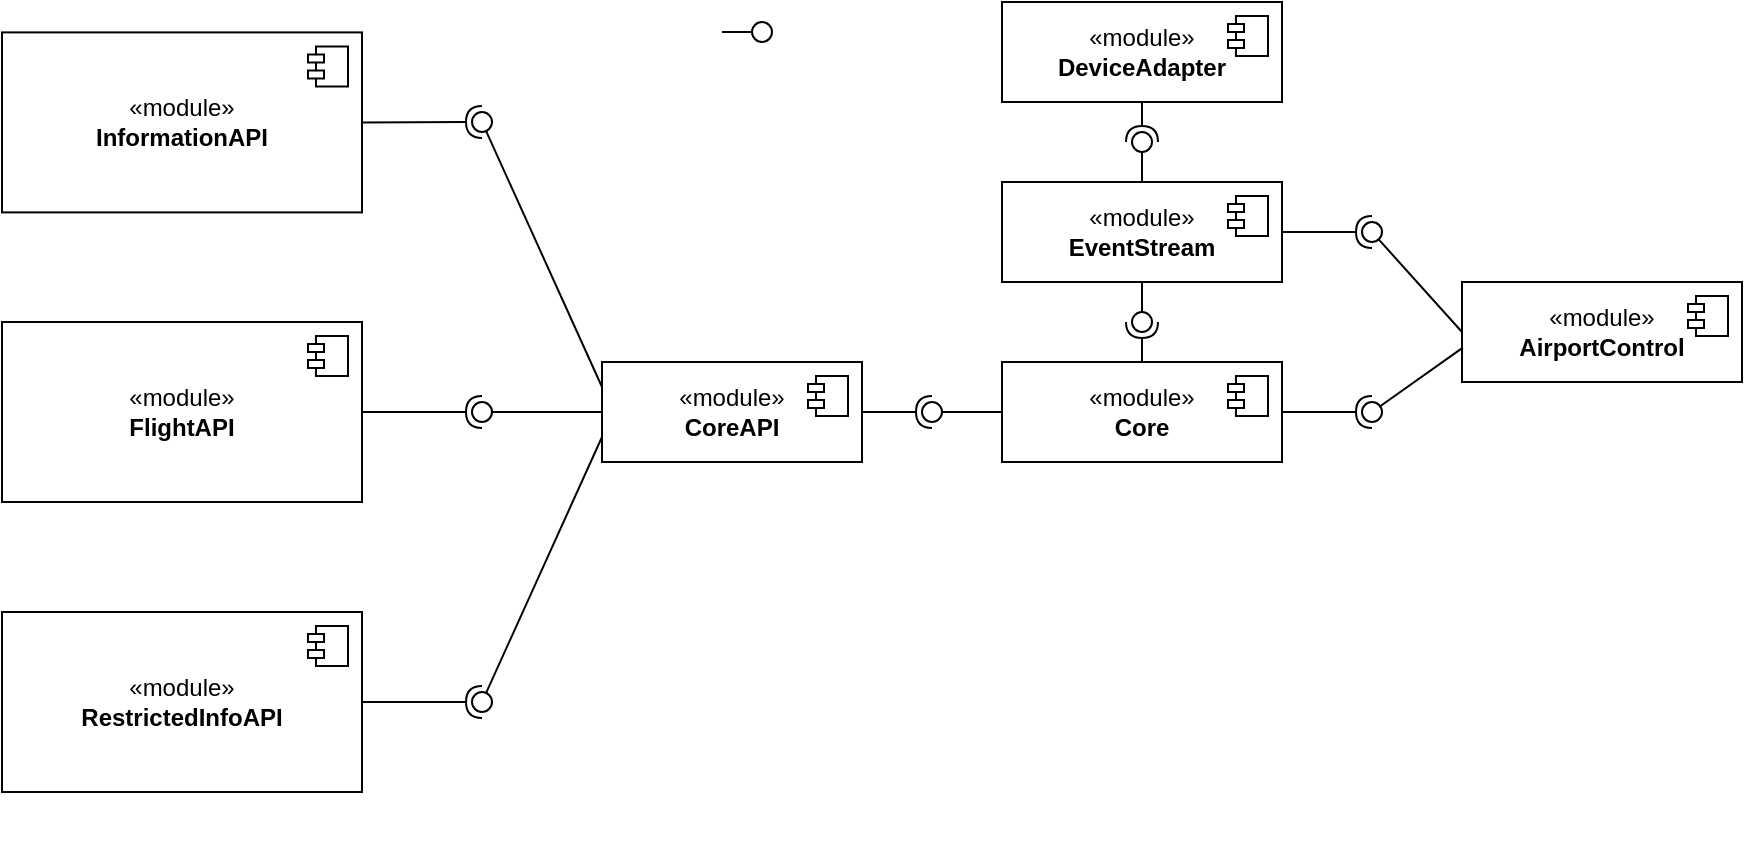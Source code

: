 <mxfile version="23.1.6" type="github">
  <diagram name="Page-1" id="HcmS3u_ktw_YCwsRuwHg">
    <mxGraphModel dx="934" dy="676" grid="1" gridSize="10" guides="1" tooltips="1" connect="1" arrows="1" fold="1" page="1" pageScale="1" pageWidth="827" pageHeight="1169" math="0" shadow="0">
      <root>
        <mxCell id="0" />
        <mxCell id="1" parent="0" />
        <mxCell id="WJw3mbz3F_eYc_uWYeea-5" value="«module»&lt;br&gt;&lt;b&gt;InformationAPI&lt;/b&gt;" style="html=1;dropTarget=0;whiteSpace=wrap;" vertex="1" parent="1">
          <mxGeometry x="40" y="55.2" width="180" height="90" as="geometry" />
        </mxCell>
        <mxCell id="WJw3mbz3F_eYc_uWYeea-6" value="" style="shape=module;jettyWidth=8;jettyHeight=4;" vertex="1" parent="WJw3mbz3F_eYc_uWYeea-5">
          <mxGeometry x="1" width="20" height="20" relative="1" as="geometry">
            <mxPoint x="-27" y="7" as="offset" />
          </mxGeometry>
        </mxCell>
        <mxCell id="WJw3mbz3F_eYc_uWYeea-7" value="«module»&lt;br&gt;&lt;b&gt;FlightAPI&lt;/b&gt;" style="html=1;dropTarget=0;whiteSpace=wrap;" vertex="1" parent="1">
          <mxGeometry x="40" y="200" width="180" height="90" as="geometry" />
        </mxCell>
        <mxCell id="WJw3mbz3F_eYc_uWYeea-8" value="" style="shape=module;jettyWidth=8;jettyHeight=4;" vertex="1" parent="WJw3mbz3F_eYc_uWYeea-7">
          <mxGeometry x="1" width="20" height="20" relative="1" as="geometry">
            <mxPoint x="-27" y="7" as="offset" />
          </mxGeometry>
        </mxCell>
        <mxCell id="WJw3mbz3F_eYc_uWYeea-9" value="«module»&lt;br&gt;&lt;b&gt;RestrictedInfoAPI&lt;/b&gt;" style="html=1;dropTarget=0;whiteSpace=wrap;" vertex="1" parent="1">
          <mxGeometry x="40" y="345" width="180" height="90" as="geometry" />
        </mxCell>
        <mxCell id="WJw3mbz3F_eYc_uWYeea-10" value="" style="shape=module;jettyWidth=8;jettyHeight=4;" vertex="1" parent="WJw3mbz3F_eYc_uWYeea-9">
          <mxGeometry x="1" width="20" height="20" relative="1" as="geometry">
            <mxPoint x="-27" y="7" as="offset" />
          </mxGeometry>
        </mxCell>
        <mxCell id="WJw3mbz3F_eYc_uWYeea-11" value="«module»&lt;br&gt;&lt;b&gt;Core&lt;/b&gt;" style="html=1;dropTarget=0;whiteSpace=wrap;" vertex="1" parent="1">
          <mxGeometry x="540" y="220" width="140" height="50" as="geometry" />
        </mxCell>
        <mxCell id="WJw3mbz3F_eYc_uWYeea-12" value="" style="shape=module;jettyWidth=8;jettyHeight=4;" vertex="1" parent="WJw3mbz3F_eYc_uWYeea-11">
          <mxGeometry x="1" width="20" height="20" relative="1" as="geometry">
            <mxPoint x="-27" y="7" as="offset" />
          </mxGeometry>
        </mxCell>
        <mxCell id="WJw3mbz3F_eYc_uWYeea-15" value="«module»&lt;br&gt;&lt;b&gt;EventStream&lt;/b&gt;" style="html=1;dropTarget=0;whiteSpace=wrap;" vertex="1" parent="1">
          <mxGeometry x="540" y="130" width="140" height="50" as="geometry" />
        </mxCell>
        <mxCell id="WJw3mbz3F_eYc_uWYeea-16" value="" style="shape=module;jettyWidth=8;jettyHeight=4;" vertex="1" parent="WJw3mbz3F_eYc_uWYeea-15">
          <mxGeometry x="1" width="20" height="20" relative="1" as="geometry">
            <mxPoint x="-27" y="7" as="offset" />
          </mxGeometry>
        </mxCell>
        <mxCell id="WJw3mbz3F_eYc_uWYeea-27" value="" style="rounded=0;orthogonalLoop=1;jettySize=auto;html=1;endArrow=halfCircle;endFill=0;endSize=6;strokeWidth=1;sketch=0;exitX=1;exitY=0.5;exitDx=0;exitDy=0;" edge="1" parent="1" source="WJw3mbz3F_eYc_uWYeea-5">
          <mxGeometry relative="1" as="geometry">
            <mxPoint x="390" y="105" as="sourcePoint" />
            <mxPoint x="280" y="100" as="targetPoint" />
          </mxGeometry>
        </mxCell>
        <mxCell id="WJw3mbz3F_eYc_uWYeea-29" value="" style="ellipse;whiteSpace=wrap;html=1;align=center;aspect=fixed;fillColor=none;strokeColor=none;resizable=0;perimeter=centerPerimeter;rotatable=0;allowArrows=0;points=[];outlineConnect=1;" vertex="1" parent="1">
          <mxGeometry x="330" y="100" width="10" height="10" as="geometry" />
        </mxCell>
        <mxCell id="WJw3mbz3F_eYc_uWYeea-30" value="" style="rounded=0;orthogonalLoop=1;jettySize=auto;html=1;endArrow=halfCircle;endFill=0;endSize=6;strokeWidth=1;sketch=0;fontSize=12;curved=1;exitX=1;exitY=0.5;exitDx=0;exitDy=0;" edge="1" parent="1" source="WJw3mbz3F_eYc_uWYeea-7">
          <mxGeometry relative="1" as="geometry">
            <mxPoint x="425" y="255" as="sourcePoint" />
            <mxPoint x="280" y="245" as="targetPoint" />
          </mxGeometry>
        </mxCell>
        <mxCell id="WJw3mbz3F_eYc_uWYeea-31" value="" style="ellipse;whiteSpace=wrap;html=1;align=center;aspect=fixed;fillColor=none;strokeColor=none;resizable=0;perimeter=centerPerimeter;rotatable=0;allowArrows=0;points=[];outlineConnect=1;" vertex="1" parent="1">
          <mxGeometry x="400" y="250" width="10" height="10" as="geometry" />
        </mxCell>
        <mxCell id="WJw3mbz3F_eYc_uWYeea-33" value="" style="rounded=0;orthogonalLoop=1;jettySize=auto;html=1;endArrow=halfCircle;endFill=0;endSize=6;strokeWidth=1;sketch=0;fontSize=12;curved=1;exitX=1;exitY=0.5;exitDx=0;exitDy=0;" edge="1" parent="1" source="WJw3mbz3F_eYc_uWYeea-9">
          <mxGeometry relative="1" as="geometry">
            <mxPoint x="335" y="405" as="sourcePoint" />
            <mxPoint x="280" y="390" as="targetPoint" />
          </mxGeometry>
        </mxCell>
        <mxCell id="WJw3mbz3F_eYc_uWYeea-34" value="" style="ellipse;whiteSpace=wrap;html=1;align=center;aspect=fixed;fillColor=none;strokeColor=none;resizable=0;perimeter=centerPerimeter;rotatable=0;allowArrows=0;points=[];outlineConnect=1;" vertex="1" parent="1">
          <mxGeometry x="310" y="400" width="10" height="10" as="geometry" />
        </mxCell>
        <mxCell id="WJw3mbz3F_eYc_uWYeea-35" value="«module»&lt;br&gt;&lt;b&gt;CoreAPI&lt;/b&gt;" style="html=1;dropTarget=0;whiteSpace=wrap;" vertex="1" parent="1">
          <mxGeometry x="340" y="220" width="130" height="50" as="geometry" />
        </mxCell>
        <mxCell id="WJw3mbz3F_eYc_uWYeea-36" value="" style="shape=module;jettyWidth=8;jettyHeight=4;" vertex="1" parent="WJw3mbz3F_eYc_uWYeea-35">
          <mxGeometry x="1" width="20" height="20" relative="1" as="geometry">
            <mxPoint x="-27" y="7" as="offset" />
          </mxGeometry>
        </mxCell>
        <mxCell id="WJw3mbz3F_eYc_uWYeea-44" value="" style="rounded=0;orthogonalLoop=1;jettySize=auto;html=1;endArrow=oval;endFill=0;sketch=0;sourcePerimeterSpacing=0;targetPerimeterSpacing=0;endSize=10;" edge="1" parent="1">
          <mxGeometry relative="1" as="geometry">
            <mxPoint x="400" y="55" as="sourcePoint" />
            <mxPoint x="420" y="55" as="targetPoint" />
          </mxGeometry>
        </mxCell>
        <mxCell id="WJw3mbz3F_eYc_uWYeea-46" value="" style="rounded=0;orthogonalLoop=1;jettySize=auto;html=1;endArrow=oval;endFill=0;sketch=0;sourcePerimeterSpacing=0;targetPerimeterSpacing=0;endSize=10;exitX=0;exitY=0.5;exitDx=0;exitDy=0;" edge="1" parent="1" source="WJw3mbz3F_eYc_uWYeea-35">
          <mxGeometry relative="1" as="geometry">
            <mxPoint x="410" y="65" as="sourcePoint" />
            <mxPoint x="280" y="245" as="targetPoint" />
          </mxGeometry>
        </mxCell>
        <mxCell id="WJw3mbz3F_eYc_uWYeea-47" value="" style="rounded=0;orthogonalLoop=1;jettySize=auto;html=1;endArrow=oval;endFill=0;sketch=0;sourcePerimeterSpacing=0;targetPerimeterSpacing=0;endSize=10;exitX=0;exitY=0.25;exitDx=0;exitDy=0;" edge="1" parent="1" source="WJw3mbz3F_eYc_uWYeea-35">
          <mxGeometry relative="1" as="geometry">
            <mxPoint x="410" y="65" as="sourcePoint" />
            <mxPoint x="280" y="100" as="targetPoint" />
          </mxGeometry>
        </mxCell>
        <mxCell id="WJw3mbz3F_eYc_uWYeea-48" value="" style="rounded=0;orthogonalLoop=1;jettySize=auto;html=1;endArrow=oval;endFill=0;sketch=0;sourcePerimeterSpacing=0;targetPerimeterSpacing=0;endSize=10;exitX=0;exitY=0.75;exitDx=0;exitDy=0;" edge="1" parent="1" source="WJw3mbz3F_eYc_uWYeea-35">
          <mxGeometry relative="1" as="geometry">
            <mxPoint x="410" y="65" as="sourcePoint" />
            <mxPoint x="280" y="390" as="targetPoint" />
          </mxGeometry>
        </mxCell>
        <mxCell id="WJw3mbz3F_eYc_uWYeea-51" value="" style="rounded=0;orthogonalLoop=1;jettySize=auto;html=1;endArrow=halfCircle;endFill=0;endSize=6;strokeWidth=1;sketch=0;exitX=1;exitY=0.5;exitDx=0;exitDy=0;" edge="1" target="WJw3mbz3F_eYc_uWYeea-53" parent="1" source="WJw3mbz3F_eYc_uWYeea-35">
          <mxGeometry relative="1" as="geometry">
            <mxPoint x="470" y="285" as="sourcePoint" />
          </mxGeometry>
        </mxCell>
        <mxCell id="WJw3mbz3F_eYc_uWYeea-54" value="" style="rounded=0;orthogonalLoop=1;jettySize=auto;html=1;endArrow=oval;endFill=0;sketch=0;sourcePerimeterSpacing=0;targetPerimeterSpacing=0;endSize=10;exitX=0;exitY=0.5;exitDx=0;exitDy=0;" edge="1" parent="1" source="WJw3mbz3F_eYc_uWYeea-11" target="WJw3mbz3F_eYc_uWYeea-53">
          <mxGeometry relative="1" as="geometry">
            <mxPoint x="540" y="245" as="sourcePoint" />
            <mxPoint x="500" y="250" as="targetPoint" />
          </mxGeometry>
        </mxCell>
        <mxCell id="WJw3mbz3F_eYc_uWYeea-53" value="" style="ellipse;whiteSpace=wrap;html=1;align=center;aspect=fixed;fillColor=none;strokeColor=none;resizable=0;perimeter=centerPerimeter;rotatable=0;allowArrows=0;points=[];outlineConnect=1;" vertex="1" parent="1">
          <mxGeometry x="500" y="240" width="10" height="10" as="geometry" />
        </mxCell>
        <mxCell id="WJw3mbz3F_eYc_uWYeea-62" value="«module»&lt;br&gt;&lt;b&gt;AirportControl&lt;/b&gt;" style="html=1;dropTarget=0;whiteSpace=wrap;" vertex="1" parent="1">
          <mxGeometry x="770" y="180" width="140" height="50" as="geometry" />
        </mxCell>
        <mxCell id="WJw3mbz3F_eYc_uWYeea-63" value="" style="shape=module;jettyWidth=8;jettyHeight=4;" vertex="1" parent="WJw3mbz3F_eYc_uWYeea-62">
          <mxGeometry x="1" width="20" height="20" relative="1" as="geometry">
            <mxPoint x="-27" y="7" as="offset" />
          </mxGeometry>
        </mxCell>
        <mxCell id="WJw3mbz3F_eYc_uWYeea-64" value="«module»&lt;br&gt;&lt;b&gt;DeviceAdapter&lt;/b&gt;" style="html=1;dropTarget=0;whiteSpace=wrap;" vertex="1" parent="1">
          <mxGeometry x="540" y="40" width="140" height="50" as="geometry" />
        </mxCell>
        <mxCell id="WJw3mbz3F_eYc_uWYeea-65" value="" style="shape=module;jettyWidth=8;jettyHeight=4;" vertex="1" parent="WJw3mbz3F_eYc_uWYeea-64">
          <mxGeometry x="1" width="20" height="20" relative="1" as="geometry">
            <mxPoint x="-27" y="7" as="offset" />
          </mxGeometry>
        </mxCell>
        <mxCell id="WJw3mbz3F_eYc_uWYeea-66" value="" style="rounded=0;orthogonalLoop=1;jettySize=auto;html=1;endArrow=halfCircle;endFill=0;endSize=6;strokeWidth=1;sketch=0;exitX=0.5;exitY=1;exitDx=0;exitDy=0;" edge="1" parent="1" source="WJw3mbz3F_eYc_uWYeea-64">
          <mxGeometry relative="1" as="geometry">
            <mxPoint x="720" y="375" as="sourcePoint" />
            <mxPoint x="610" y="110" as="targetPoint" />
          </mxGeometry>
        </mxCell>
        <mxCell id="WJw3mbz3F_eYc_uWYeea-67" value="" style="rounded=0;orthogonalLoop=1;jettySize=auto;html=1;endArrow=oval;endFill=0;sketch=0;sourcePerimeterSpacing=0;targetPerimeterSpacing=0;endSize=10;exitX=0.5;exitY=0;exitDx=0;exitDy=0;" edge="1" parent="1" source="WJw3mbz3F_eYc_uWYeea-15">
          <mxGeometry relative="1" as="geometry">
            <mxPoint x="680" y="375" as="sourcePoint" />
            <mxPoint x="610" y="110" as="targetPoint" />
          </mxGeometry>
        </mxCell>
        <mxCell id="WJw3mbz3F_eYc_uWYeea-68" value="" style="ellipse;whiteSpace=wrap;html=1;align=center;aspect=fixed;fillColor=none;strokeColor=none;resizable=0;perimeter=centerPerimeter;rotatable=0;allowArrows=0;points=[];outlineConnect=1;" vertex="1" parent="1">
          <mxGeometry x="695" y="370" width="10" height="10" as="geometry" />
        </mxCell>
        <mxCell id="WJw3mbz3F_eYc_uWYeea-70" value="" style="ellipse;whiteSpace=wrap;html=1;align=center;aspect=fixed;fillColor=none;strokeColor=none;resizable=0;perimeter=centerPerimeter;rotatable=0;allowArrows=0;points=[];outlineConnect=1;" vertex="1" parent="1">
          <mxGeometry x="470" y="450" width="10" height="10" as="geometry" />
        </mxCell>
        <mxCell id="WJw3mbz3F_eYc_uWYeea-71" value="" style="rounded=0;orthogonalLoop=1;jettySize=auto;html=1;endArrow=halfCircle;endFill=0;endSize=6;strokeWidth=1;sketch=0;exitX=0.5;exitY=0;exitDx=0;exitDy=0;" edge="1" parent="1" source="WJw3mbz3F_eYc_uWYeea-11">
          <mxGeometry relative="1" as="geometry">
            <mxPoint x="580" y="365" as="sourcePoint" />
            <mxPoint x="610" y="200" as="targetPoint" />
          </mxGeometry>
        </mxCell>
        <mxCell id="WJw3mbz3F_eYc_uWYeea-72" value="" style="rounded=0;orthogonalLoop=1;jettySize=auto;html=1;endArrow=oval;endFill=0;sketch=0;sourcePerimeterSpacing=0;targetPerimeterSpacing=0;endSize=10;exitX=0.5;exitY=1;exitDx=0;exitDy=0;" edge="1" parent="1" source="WJw3mbz3F_eYc_uWYeea-15">
          <mxGeometry relative="1" as="geometry">
            <mxPoint x="540" y="365" as="sourcePoint" />
            <mxPoint x="610" y="200" as="targetPoint" />
          </mxGeometry>
        </mxCell>
        <mxCell id="WJw3mbz3F_eYc_uWYeea-73" value="" style="ellipse;whiteSpace=wrap;html=1;align=center;aspect=fixed;fillColor=none;strokeColor=none;resizable=0;perimeter=centerPerimeter;rotatable=0;allowArrows=0;points=[];outlineConnect=1;" vertex="1" parent="1">
          <mxGeometry x="555" y="360" width="10" height="10" as="geometry" />
        </mxCell>
        <mxCell id="WJw3mbz3F_eYc_uWYeea-74" value="" style="rounded=0;orthogonalLoop=1;jettySize=auto;html=1;endArrow=halfCircle;endFill=0;endSize=6;strokeWidth=1;sketch=0;exitX=1;exitY=0.5;exitDx=0;exitDy=0;" edge="1" parent="1" source="WJw3mbz3F_eYc_uWYeea-15">
          <mxGeometry relative="1" as="geometry">
            <mxPoint x="800" y="285" as="sourcePoint" />
            <mxPoint x="725" y="155" as="targetPoint" />
          </mxGeometry>
        </mxCell>
        <mxCell id="WJw3mbz3F_eYc_uWYeea-75" value="" style="rounded=0;orthogonalLoop=1;jettySize=auto;html=1;endArrow=oval;endFill=0;sketch=0;sourcePerimeterSpacing=0;targetPerimeterSpacing=0;endSize=10;exitX=0;exitY=0.5;exitDx=0;exitDy=0;" edge="1" parent="1" source="WJw3mbz3F_eYc_uWYeea-62">
          <mxGeometry relative="1" as="geometry">
            <mxPoint x="760" y="180" as="sourcePoint" />
            <mxPoint x="725" y="155" as="targetPoint" />
          </mxGeometry>
        </mxCell>
        <mxCell id="WJw3mbz3F_eYc_uWYeea-76" value="" style="ellipse;whiteSpace=wrap;html=1;align=center;aspect=fixed;fillColor=none;strokeColor=none;resizable=0;perimeter=centerPerimeter;rotatable=0;allowArrows=0;points=[];outlineConnect=1;" vertex="1" parent="1">
          <mxGeometry x="775" y="280" width="10" height="10" as="geometry" />
        </mxCell>
        <mxCell id="WJw3mbz3F_eYc_uWYeea-77" value="" style="rounded=0;orthogonalLoop=1;jettySize=auto;html=1;endArrow=halfCircle;endFill=0;endSize=6;strokeWidth=1;sketch=0;exitX=1;exitY=0.5;exitDx=0;exitDy=0;" edge="1" target="WJw3mbz3F_eYc_uWYeea-79" parent="1" source="WJw3mbz3F_eYc_uWYeea-11">
          <mxGeometry relative="1" as="geometry">
            <mxPoint x="760" y="265" as="sourcePoint" />
            <mxPoint x="730" y="245" as="targetPoint" />
          </mxGeometry>
        </mxCell>
        <mxCell id="WJw3mbz3F_eYc_uWYeea-78" value="" style="rounded=0;orthogonalLoop=1;jettySize=auto;html=1;endArrow=oval;endFill=0;sketch=0;sourcePerimeterSpacing=0;targetPerimeterSpacing=0;endSize=10;exitX=0.003;exitY=0.656;exitDx=0;exitDy=0;exitPerimeter=0;" edge="1" target="WJw3mbz3F_eYc_uWYeea-79" parent="1" source="WJw3mbz3F_eYc_uWYeea-62">
          <mxGeometry relative="1" as="geometry">
            <mxPoint x="720" y="265" as="sourcePoint" />
          </mxGeometry>
        </mxCell>
        <mxCell id="WJw3mbz3F_eYc_uWYeea-79" value="" style="ellipse;whiteSpace=wrap;html=1;align=center;aspect=fixed;fillColor=none;strokeColor=none;resizable=0;perimeter=centerPerimeter;rotatable=0;allowArrows=0;points=[];outlineConnect=1;" vertex="1" parent="1">
          <mxGeometry x="720" y="240" width="10" height="10" as="geometry" />
        </mxCell>
      </root>
    </mxGraphModel>
  </diagram>
</mxfile>
